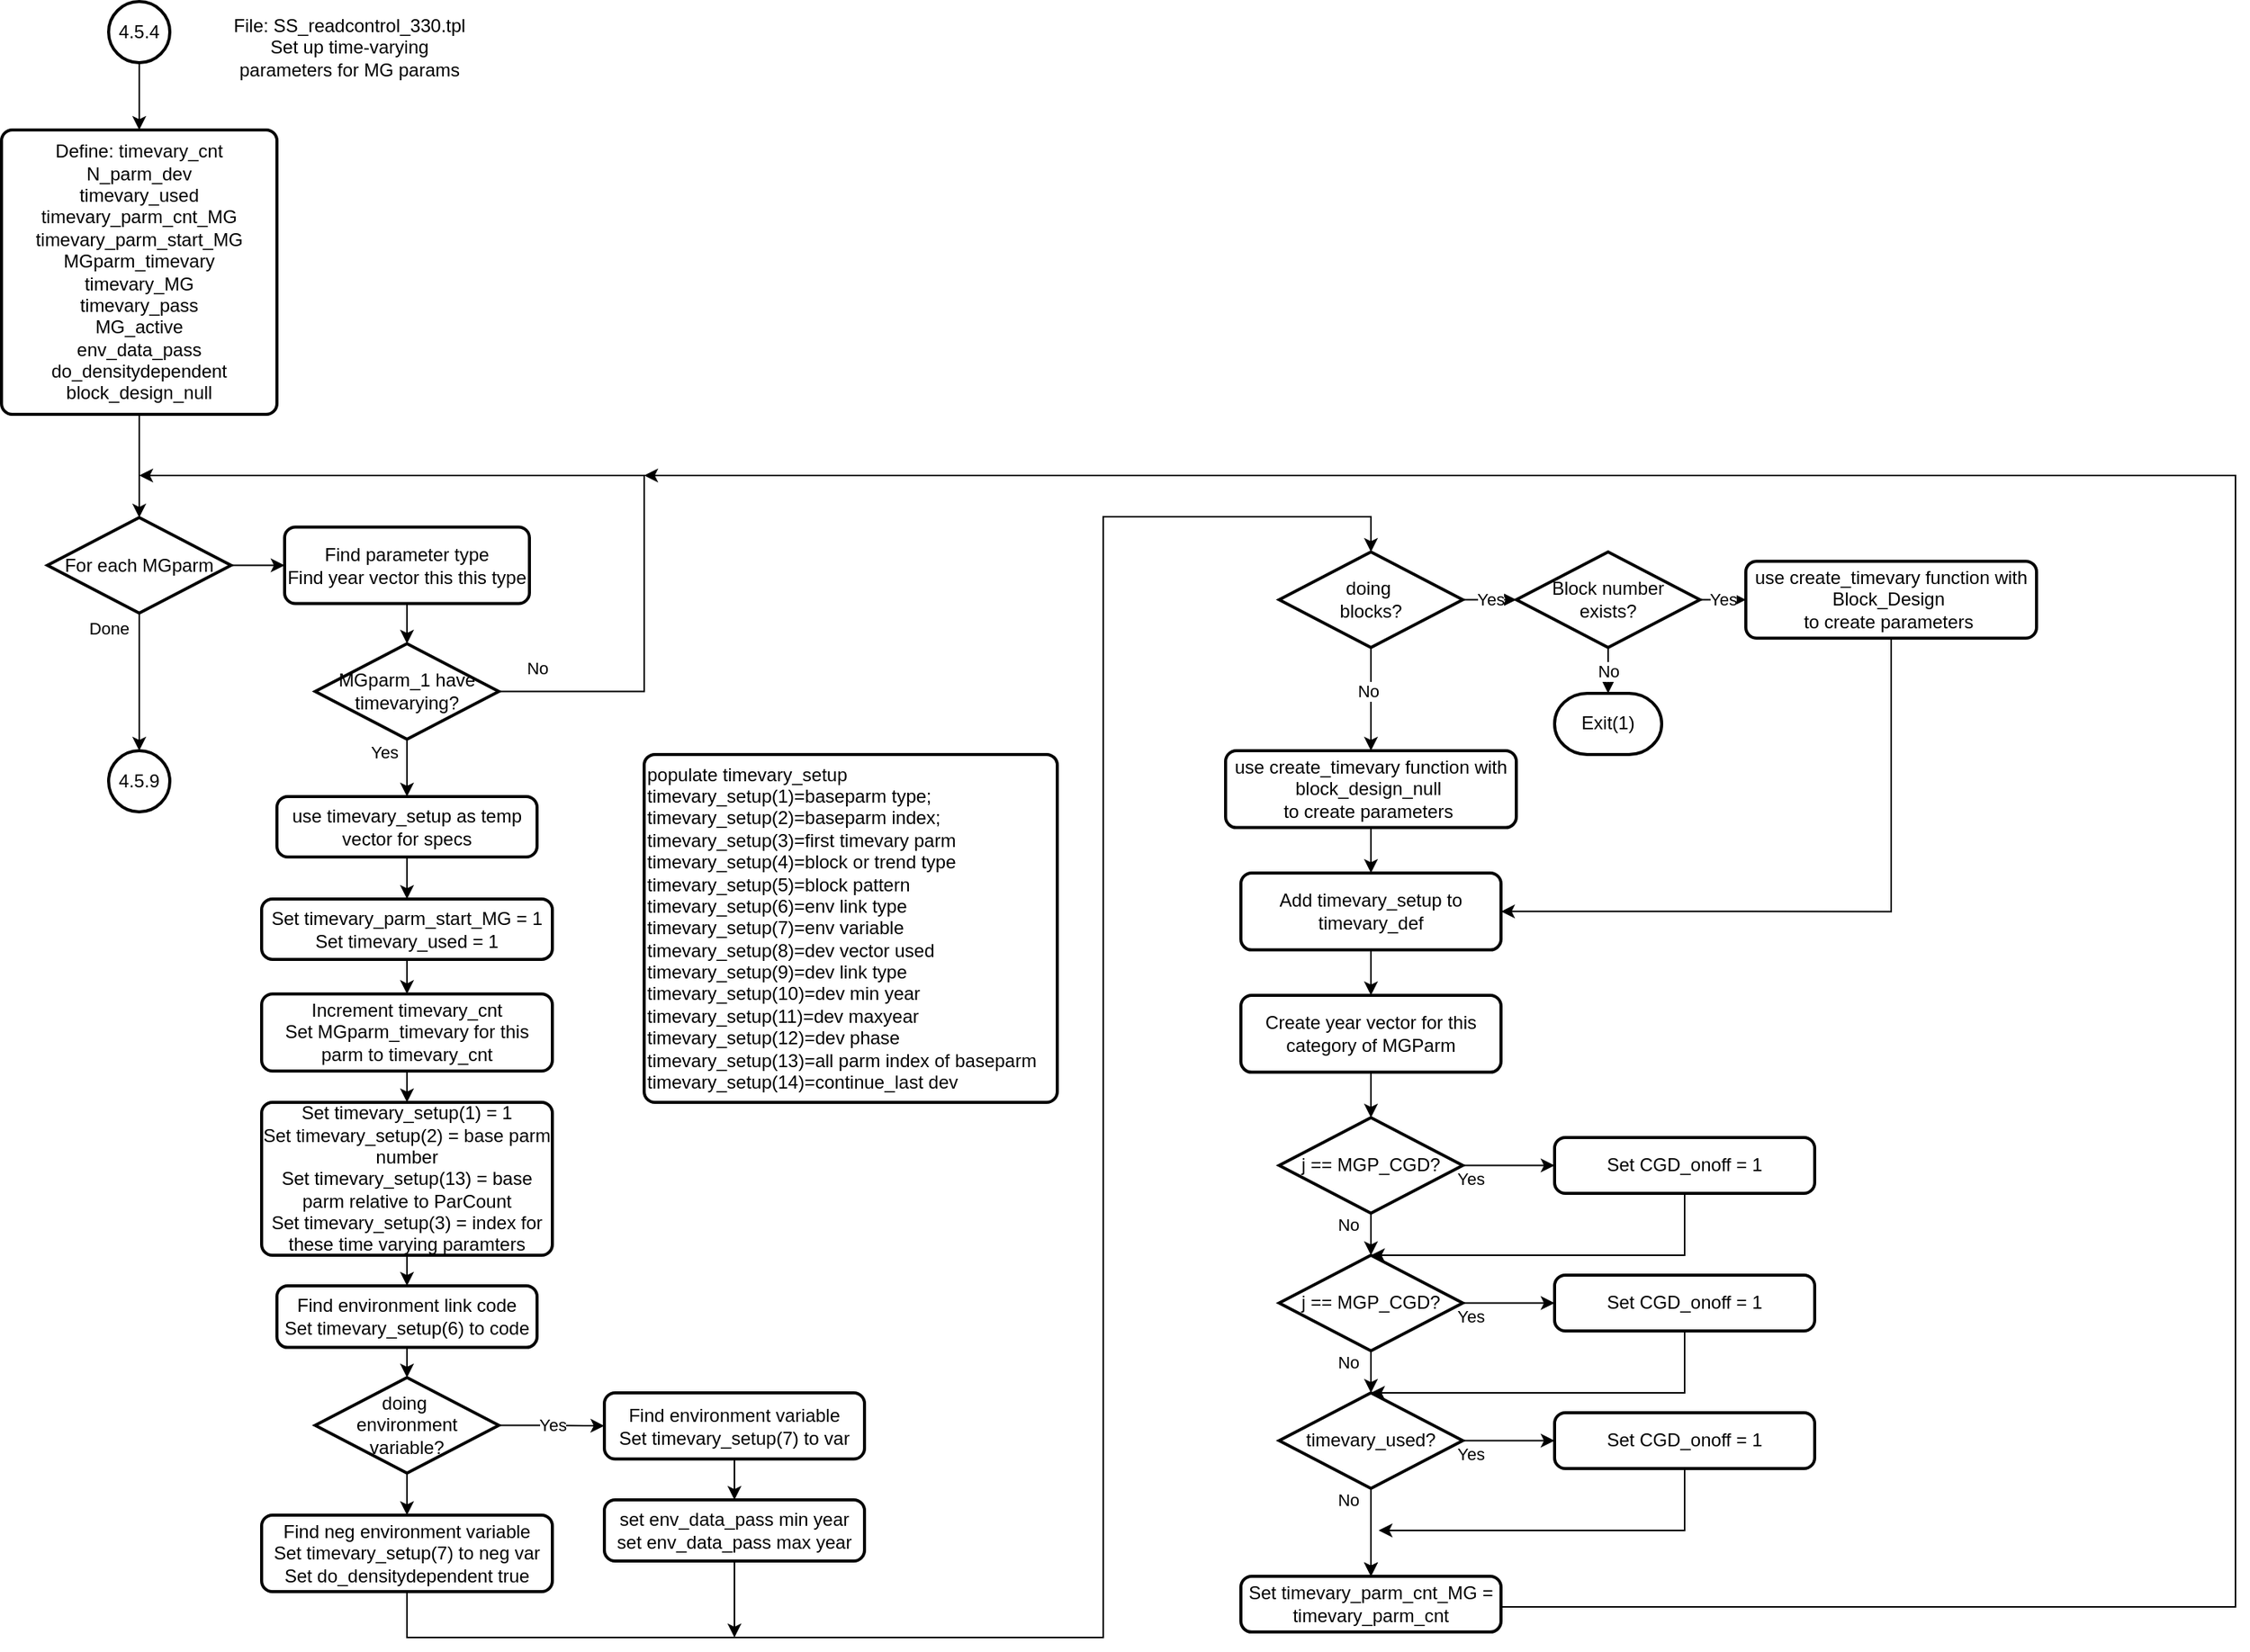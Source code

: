 <mxfile version="13.9.9" type="device"><diagram id="C5RBs43oDa-KdzZeNtuy" name="Page-1"><mxGraphModel dx="1086" dy="1835" grid="1" gridSize="10" guides="1" tooltips="1" connect="1" arrows="1" fold="1" page="1" pageScale="1" pageWidth="827" pageHeight="1169" math="0" shadow="0"><root><mxCell id="WIyWlLk6GJQsqaUBKTNV-0"/><mxCell id="WIyWlLk6GJQsqaUBKTNV-1" parent="WIyWlLk6GJQsqaUBKTNV-0"/><mxCell id="gBp-8HxVzQKSiaOTa8E5-0" style="edgeStyle=orthogonalEdgeStyle;rounded=0;orthogonalLoop=1;jettySize=auto;html=1;" parent="WIyWlLk6GJQsqaUBKTNV-1" source="gBp-8HxVzQKSiaOTa8E5-1" target="rgkPXZ9x3bOtmG_vWyVi-0" edge="1"><mxGeometry relative="1" as="geometry"><mxPoint x="110" y="-1010" as="targetPoint"/></mxGeometry></mxCell><mxCell id="gBp-8HxVzQKSiaOTa8E5-1" value="4.5.4" style="strokeWidth=2;html=1;shape=mxgraph.flowchart.start_2;whiteSpace=wrap;" parent="WIyWlLk6GJQsqaUBKTNV-1" vertex="1"><mxGeometry x="90" y="-1090" width="40" height="40" as="geometry"/></mxCell><mxCell id="gBp-8HxVzQKSiaOTa8E5-4" value="File: SS_readcontrol_330.tpl&lt;br&gt;Set up time-varying parameters for MG params" style="text;html=1;strokeColor=none;fillColor=none;align=center;verticalAlign=middle;whiteSpace=wrap;rounded=0;" parent="WIyWlLk6GJQsqaUBKTNV-1" vertex="1"><mxGeometry x="165" y="-1090" width="165" height="60" as="geometry"/></mxCell><mxCell id="rgkPXZ9x3bOtmG_vWyVi-9" value="No" style="edgeStyle=orthogonalEdgeStyle;rounded=0;orthogonalLoop=1;jettySize=auto;html=1;exitX=1;exitY=0.5;exitDx=0;exitDy=0;exitPerimeter=0;" parent="WIyWlLk6GJQsqaUBKTNV-1" source="gBp-8HxVzQKSiaOTa8E5-60" edge="1"><mxGeometry x="-0.913" y="15" relative="1" as="geometry"><mxPoint x="110" y="-780" as="targetPoint"/><Array as="points"><mxPoint x="440" y="-639"/><mxPoint x="440" y="-780"/></Array><mxPoint as="offset"/></mxGeometry></mxCell><mxCell id="rgkPXZ9x3bOtmG_vWyVi-11" value="Yes" style="edgeStyle=orthogonalEdgeStyle;rounded=0;orthogonalLoop=1;jettySize=auto;html=1;" parent="WIyWlLk6GJQsqaUBKTNV-1" source="gBp-8HxVzQKSiaOTa8E5-60" target="rgkPXZ9x3bOtmG_vWyVi-8" edge="1"><mxGeometry x="-0.605" y="-15" relative="1" as="geometry"><mxPoint as="offset"/></mxGeometry></mxCell><mxCell id="gBp-8HxVzQKSiaOTa8E5-60" value="MGparm_1 have timevarying?" style="strokeWidth=2;html=1;shape=mxgraph.flowchart.decision;whiteSpace=wrap;" parent="WIyWlLk6GJQsqaUBKTNV-1" vertex="1"><mxGeometry x="225" y="-670" width="120" height="62.5" as="geometry"/></mxCell><mxCell id="rgkPXZ9x3bOtmG_vWyVi-0" value="Define: timevary_cnt&lt;br&gt;N_parm_dev&lt;br&gt;timevary_used&lt;br&gt;timevary_parm_cnt_MG&lt;br&gt;timevary_parm_start_MG&lt;br&gt;MGparm_timevary&lt;br&gt;timevary_MG&lt;br&gt;timevary_pass&lt;br&gt;MG_active&lt;br&gt;env_data_pass&lt;br&gt;do_densitydependent&lt;br&gt;block_design_null" style="rounded=1;whiteSpace=wrap;html=1;absoluteArcSize=1;arcSize=14;strokeWidth=2;" parent="WIyWlLk6GJQsqaUBKTNV-1" vertex="1"><mxGeometry x="20" y="-1006.03" width="180" height="186.03" as="geometry"/></mxCell><mxCell id="rgkPXZ9x3bOtmG_vWyVi-2" style="edgeStyle=orthogonalEdgeStyle;rounded=0;orthogonalLoop=1;jettySize=auto;html=1;entryX=0.5;entryY=0;entryDx=0;entryDy=0;entryPerimeter=0;" parent="WIyWlLk6GJQsqaUBKTNV-1" source="rgkPXZ9x3bOtmG_vWyVi-0" target="rgkPXZ9x3bOtmG_vWyVi-5" edge="1"><mxGeometry relative="1" as="geometry"><mxPoint x="205" y="-794.67" as="sourcePoint"/></mxGeometry></mxCell><mxCell id="Gbdc12eCtpD87RgiPHfx-8" style="edgeStyle=orthogonalEdgeStyle;rounded=0;orthogonalLoop=1;jettySize=auto;html=1;entryX=0;entryY=0.5;entryDx=0;entryDy=0;" parent="WIyWlLk6GJQsqaUBKTNV-1" source="rgkPXZ9x3bOtmG_vWyVi-5" target="Gbdc12eCtpD87RgiPHfx-7" edge="1"><mxGeometry relative="1" as="geometry"/></mxCell><mxCell id="MybNfHSkAghkiWJsfuUl-80" value="Done" style="edgeStyle=orthogonalEdgeStyle;rounded=0;orthogonalLoop=1;jettySize=auto;html=1;" parent="WIyWlLk6GJQsqaUBKTNV-1" source="rgkPXZ9x3bOtmG_vWyVi-5" target="Gbdc12eCtpD87RgiPHfx-5" edge="1"><mxGeometry x="-0.778" y="-20" relative="1" as="geometry"><mxPoint as="offset"/></mxGeometry></mxCell><mxCell id="rgkPXZ9x3bOtmG_vWyVi-5" value="For each MGparm" style="strokeWidth=2;html=1;shape=mxgraph.flowchart.decision;whiteSpace=wrap;" parent="WIyWlLk6GJQsqaUBKTNV-1" vertex="1"><mxGeometry x="50" y="-752.48" width="120" height="62.5" as="geometry"/></mxCell><mxCell id="rgkPXZ9x3bOtmG_vWyVi-16" style="edgeStyle=orthogonalEdgeStyle;rounded=0;orthogonalLoop=1;jettySize=auto;html=1;" parent="WIyWlLk6GJQsqaUBKTNV-1" source="rgkPXZ9x3bOtmG_vWyVi-8" target="rgkPXZ9x3bOtmG_vWyVi-14" edge="1"><mxGeometry relative="1" as="geometry"/></mxCell><mxCell id="rgkPXZ9x3bOtmG_vWyVi-8" value="use timevary_setup as temp vector for specs" style="rounded=1;whiteSpace=wrap;html=1;absoluteArcSize=1;arcSize=14;strokeWidth=2;" parent="WIyWlLk6GJQsqaUBKTNV-1" vertex="1"><mxGeometry x="200" y="-570" width="170" height="39.46" as="geometry"/></mxCell><mxCell id="rgkPXZ9x3bOtmG_vWyVi-17" style="edgeStyle=orthogonalEdgeStyle;rounded=0;orthogonalLoop=1;jettySize=auto;html=1;" parent="WIyWlLk6GJQsqaUBKTNV-1" source="rgkPXZ9x3bOtmG_vWyVi-14" target="rgkPXZ9x3bOtmG_vWyVi-15" edge="1"><mxGeometry relative="1" as="geometry"/></mxCell><mxCell id="rgkPXZ9x3bOtmG_vWyVi-14" value="Set timevary_parm_start_MG = 1&lt;br&gt;Set timevary_used = 1" style="rounded=1;whiteSpace=wrap;html=1;absoluteArcSize=1;arcSize=14;strokeWidth=2;" parent="WIyWlLk6GJQsqaUBKTNV-1" vertex="1"><mxGeometry x="190" y="-503.02" width="190" height="39.46" as="geometry"/></mxCell><mxCell id="MybNfHSkAghkiWJsfuUl-12" value="" style="edgeStyle=orthogonalEdgeStyle;rounded=0;orthogonalLoop=1;jettySize=auto;html=1;" parent="WIyWlLk6GJQsqaUBKTNV-1" source="rgkPXZ9x3bOtmG_vWyVi-15" target="MybNfHSkAghkiWJsfuUl-8" edge="1"><mxGeometry relative="1" as="geometry"/></mxCell><mxCell id="rgkPXZ9x3bOtmG_vWyVi-15" value="Increment timevary_cnt&lt;br&gt;Set MGparm_timevary for this parm to timevary_cnt" style="rounded=1;whiteSpace=wrap;html=1;absoluteArcSize=1;arcSize=14;strokeWidth=2;" parent="WIyWlLk6GJQsqaUBKTNV-1" vertex="1"><mxGeometry x="190" y="-440.85" width="190" height="50.31" as="geometry"/></mxCell><mxCell id="Gbdc12eCtpD87RgiPHfx-0" value="populate timevary_setup&amp;nbsp;&lt;br&gt;&lt;div&gt;timevary_setup(1)=baseparm type;&lt;/div&gt;&lt;div&gt;timevary_setup(2)=baseparm index;&lt;/div&gt;&lt;div&gt;timevary_setup(3)=first timevary parm&lt;/div&gt;&lt;div&gt;timevary_setup(4)=block or trend type&lt;/div&gt;&lt;div&gt;timevary_setup(5)=block pattern&lt;/div&gt;&lt;div&gt;timevary_setup(6)=env link type&lt;/div&gt;&lt;div&gt;timevary_setup(7)=env variable&lt;/div&gt;&lt;div&gt;timevary_setup(8)=dev vector used&lt;/div&gt;&lt;div&gt;timevary_setup(9)=dev link type&lt;/div&gt;&lt;div&gt;timevary_setup(10)=dev min year&lt;/div&gt;&lt;div&gt;timevary_setup(11)=dev maxyear&lt;/div&gt;&lt;div&gt;timevary_setup(12)=dev phase&lt;/div&gt;&lt;div&gt;timevary_setup(13)=all parm index of baseparm&lt;/div&gt;&lt;div&gt;timevary_setup(14)=continue_last dev&lt;/div&gt;" style="rounded=1;whiteSpace=wrap;html=1;absoluteArcSize=1;arcSize=14;strokeWidth=2;align=left;" parent="WIyWlLk6GJQsqaUBKTNV-1" vertex="1"><mxGeometry x="440" y="-597.54" width="270" height="227.54" as="geometry"/></mxCell><mxCell id="Gbdc12eCtpD87RgiPHfx-4" style="edgeStyle=orthogonalEdgeStyle;rounded=0;orthogonalLoop=1;jettySize=auto;html=1;" parent="WIyWlLk6GJQsqaUBKTNV-1" source="MybNfHSkAghkiWJsfuUl-33" edge="1"><mxGeometry relative="1" as="geometry"><mxPoint x="440" y="-780" as="targetPoint"/><Array as="points"><mxPoint x="915" y="-40"/><mxPoint x="1480" y="-40"/><mxPoint x="1480" y="-780"/></Array></mxGeometry></mxCell><mxCell id="MybNfHSkAghkiWJsfuUl-35" style="edgeStyle=orthogonalEdgeStyle;rounded=0;orthogonalLoop=1;jettySize=auto;html=1;entryX=0.5;entryY=0;entryDx=0;entryDy=0;" parent="WIyWlLk6GJQsqaUBKTNV-1" source="Gbdc12eCtpD87RgiPHfx-2" target="MybNfHSkAghkiWJsfuUl-24" edge="1"><mxGeometry relative="1" as="geometry"/></mxCell><mxCell id="Gbdc12eCtpD87RgiPHfx-2" value="Add timevary_setup to timevary_def" style="rounded=1;whiteSpace=wrap;html=1;absoluteArcSize=1;arcSize=14;strokeWidth=2;" parent="WIyWlLk6GJQsqaUBKTNV-1" vertex="1"><mxGeometry x="830" y="-520" width="170" height="50.31" as="geometry"/></mxCell><mxCell id="Gbdc12eCtpD87RgiPHfx-5" value="4.5.9" style="strokeWidth=2;html=1;shape=mxgraph.flowchart.start_2;whiteSpace=wrap;" parent="WIyWlLk6GJQsqaUBKTNV-1" vertex="1"><mxGeometry x="90" y="-600" width="40" height="40" as="geometry"/></mxCell><mxCell id="Gbdc12eCtpD87RgiPHfx-9" style="edgeStyle=orthogonalEdgeStyle;rounded=0;orthogonalLoop=1;jettySize=auto;html=1;exitX=0.5;exitY=1;exitDx=0;exitDy=0;" parent="WIyWlLk6GJQsqaUBKTNV-1" source="Gbdc12eCtpD87RgiPHfx-7" target="gBp-8HxVzQKSiaOTa8E5-60" edge="1"><mxGeometry relative="1" as="geometry"/></mxCell><mxCell id="Gbdc12eCtpD87RgiPHfx-7" value="Find parameter type&lt;br&gt;Find year vector this this type" style="rounded=1;whiteSpace=wrap;html=1;absoluteArcSize=1;arcSize=14;strokeWidth=2;" parent="WIyWlLk6GJQsqaUBKTNV-1" vertex="1"><mxGeometry x="205" y="-746.23" width="160" height="50" as="geometry"/></mxCell><mxCell id="MybNfHSkAghkiWJsfuUl-1" value="Yes" style="edgeStyle=orthogonalEdgeStyle;rounded=0;orthogonalLoop=1;jettySize=auto;html=1;" parent="WIyWlLk6GJQsqaUBKTNV-1" source="Gbdc12eCtpD87RgiPHfx-10" target="MybNfHSkAghkiWJsfuUl-0" edge="1"><mxGeometry relative="1" as="geometry"/></mxCell><mxCell id="MybNfHSkAghkiWJsfuUl-7" style="edgeStyle=orthogonalEdgeStyle;rounded=0;orthogonalLoop=1;jettySize=auto;html=1;" parent="WIyWlLk6GJQsqaUBKTNV-1" source="Gbdc12eCtpD87RgiPHfx-10" target="MybNfHSkAghkiWJsfuUl-6" edge="1"><mxGeometry relative="1" as="geometry"/></mxCell><mxCell id="Gbdc12eCtpD87RgiPHfx-10" value="doing&amp;nbsp;&lt;span style=&quot;color: rgba(0 , 0 , 0 , 0) ; font-family: monospace ; font-size: 0px&quot;&gt;%3CmxGraphModel%3E%3Croot%3E%3CmxCell%20id%3D%220%22%2F%3E%3CmxCell%20id%3D%221%22%20parent%3D%220%22%2F%3E%3CmxCell%20id%3D%222%22%20value%3D%22MGparm_1%20have%20timevarying%3F%22%20style%3D%22strokeWidth%3D2%3Bhtml%3D1%3Bshape%3Dmxgraph.flowchart.decision%3BwhiteSpace%3Dwrap%3B%22%20vertex%3D%221%22%20parent%3D%221%22%3E%3CmxGeometry%20x%3D%22225%22%20y%3D%22-670%22%20width%3D%22120%22%20height%3D%2262.5%22%20as%3D%22geometry%22%2F%3E%3C%2FmxCell%3E%3C%2Froot%3E%3C%2FmxGraphModel%3E&lt;/span&gt;&lt;br&gt;environment variable?" style="strokeWidth=2;html=1;shape=mxgraph.flowchart.decision;whiteSpace=wrap;" parent="WIyWlLk6GJQsqaUBKTNV-1" vertex="1"><mxGeometry x="225" y="-190" width="120" height="62.5" as="geometry"/></mxCell><mxCell id="MybNfHSkAghkiWJsfuUl-18" value="Yes" style="edgeStyle=orthogonalEdgeStyle;rounded=0;orthogonalLoop=1;jettySize=auto;html=1;" parent="WIyWlLk6GJQsqaUBKTNV-1" source="Gbdc12eCtpD87RgiPHfx-11" edge="1"><mxGeometry relative="1" as="geometry"><mxPoint x="1010" y="-698.714" as="targetPoint"/></mxGeometry></mxCell><mxCell id="MybNfHSkAghkiWJsfuUl-20" style="edgeStyle=orthogonalEdgeStyle;rounded=0;orthogonalLoop=1;jettySize=auto;html=1;" parent="WIyWlLk6GJQsqaUBKTNV-1" source="Gbdc12eCtpD87RgiPHfx-11" target="MybNfHSkAghkiWJsfuUl-19" edge="1"><mxGeometry relative="1" as="geometry"/></mxCell><mxCell id="MybNfHSkAghkiWJsfuUl-23" value="No" style="edgeLabel;html=1;align=center;verticalAlign=middle;resizable=0;points=[];" parent="MybNfHSkAghkiWJsfuUl-20" vertex="1" connectable="0"><mxGeometry x="-0.163" y="-2" relative="1" as="geometry"><mxPoint as="offset"/></mxGeometry></mxCell><mxCell id="Gbdc12eCtpD87RgiPHfx-11" value="doing&amp;nbsp;&lt;span style=&quot;color: rgba(0 , 0 , 0 , 0) ; font-family: monospace ; font-size: 0px&quot;&gt;%3CmxGraphModel%3E%3Croot%3E%3CmxCell%20id%3D%220%22%2F%3E%3CmxCell%20id%3D%221%22%20parent%3D%220%22%2F%3E%3CmxCell%20id%3D%222%22%20value%3D%22MGparm_1%20have%20timevarying%3F%22%20style%3D%22strokeWidth%3D2%3Bhtml%3D1%3Bshape%3Dmxgraph.flowchart.decision%3BwhiteSpace%3Dwrap%3B%22%20vertex%3D%221%22%20parent%3D%221%22%3E%3CmxGeometry%20x%3D%22225%22%20y%3D%22-670%22%20width%3D%22120%22%20height%3D%2262.5%22%20as%3D%22geometry%22%2F%3E%3C%2FmxCell%3E%3C%2Froot%3E%3C%2FmxGraphModel%3E&lt;/span&gt;&lt;br&gt;blocks?" style="strokeWidth=2;html=1;shape=mxgraph.flowchart.decision;whiteSpace=wrap;" parent="WIyWlLk6GJQsqaUBKTNV-1" vertex="1"><mxGeometry x="855" y="-730" width="120" height="62.5" as="geometry"/></mxCell><mxCell id="MybNfHSkAghkiWJsfuUl-3" style="edgeStyle=orthogonalEdgeStyle;rounded=0;orthogonalLoop=1;jettySize=auto;html=1;entryX=0.5;entryY=0;entryDx=0;entryDy=0;" parent="WIyWlLk6GJQsqaUBKTNV-1" source="MybNfHSkAghkiWJsfuUl-0" target="MybNfHSkAghkiWJsfuUl-2" edge="1"><mxGeometry relative="1" as="geometry"/></mxCell><mxCell id="MybNfHSkAghkiWJsfuUl-0" value="Find environment variable&lt;br&gt;Set timevary_setup(7) to var" style="rounded=1;whiteSpace=wrap;html=1;absoluteArcSize=1;arcSize=14;strokeWidth=2;" parent="WIyWlLk6GJQsqaUBKTNV-1" vertex="1"><mxGeometry x="414" y="-180" width="170" height="43.2" as="geometry"/></mxCell><mxCell id="MybNfHSkAghkiWJsfuUl-14" style="edgeStyle=orthogonalEdgeStyle;rounded=0;orthogonalLoop=1;jettySize=auto;html=1;" parent="WIyWlLk6GJQsqaUBKTNV-1" source="MybNfHSkAghkiWJsfuUl-2" edge="1"><mxGeometry relative="1" as="geometry"><mxPoint x="499" y="-20" as="targetPoint"/></mxGeometry></mxCell><mxCell id="MybNfHSkAghkiWJsfuUl-2" value="&lt;span&gt;set env_data_pass min year&lt;/span&gt;&lt;br&gt;&lt;span&gt;set env_data_pass max year&lt;/span&gt;" style="rounded=1;whiteSpace=wrap;html=1;absoluteArcSize=1;arcSize=14;strokeWidth=2;" parent="WIyWlLk6GJQsqaUBKTNV-1" vertex="1"><mxGeometry x="414" y="-110" width="170" height="40" as="geometry"/></mxCell><mxCell id="MybNfHSkAghkiWJsfuUl-5" style="edgeStyle=orthogonalEdgeStyle;rounded=0;orthogonalLoop=1;jettySize=auto;html=1;" parent="WIyWlLk6GJQsqaUBKTNV-1" source="MybNfHSkAghkiWJsfuUl-4" target="Gbdc12eCtpD87RgiPHfx-10" edge="1"><mxGeometry relative="1" as="geometry"/></mxCell><mxCell id="MybNfHSkAghkiWJsfuUl-4" value="Find environment link code&lt;br&gt;Set timevary_setup(6) to code" style="rounded=1;whiteSpace=wrap;html=1;absoluteArcSize=1;arcSize=14;strokeWidth=2;" parent="WIyWlLk6GJQsqaUBKTNV-1" vertex="1"><mxGeometry x="200" y="-250" width="170" height="40.31" as="geometry"/></mxCell><mxCell id="MybNfHSkAghkiWJsfuUl-13" style="edgeStyle=orthogonalEdgeStyle;rounded=0;orthogonalLoop=1;jettySize=auto;html=1;entryX=0.5;entryY=0;entryDx=0;entryDy=0;entryPerimeter=0;" parent="WIyWlLk6GJQsqaUBKTNV-1" source="MybNfHSkAghkiWJsfuUl-6" target="Gbdc12eCtpD87RgiPHfx-11" edge="1"><mxGeometry relative="1" as="geometry"><Array as="points"><mxPoint x="285" y="-20"/><mxPoint x="740" y="-20"/><mxPoint x="740" y="-753"/><mxPoint x="915" y="-753"/></Array></mxGeometry></mxCell><mxCell id="MybNfHSkAghkiWJsfuUl-6" value="Find neg environment variable&lt;br&gt;Set timevary_setup(7) to neg var&lt;br&gt;Set do_densitydependent true" style="rounded=1;whiteSpace=wrap;html=1;absoluteArcSize=1;arcSize=14;strokeWidth=2;" parent="WIyWlLk6GJQsqaUBKTNV-1" vertex="1"><mxGeometry x="190" y="-100" width="190" height="50" as="geometry"/></mxCell><mxCell id="MybNfHSkAghkiWJsfuUl-9" value="" style="edgeStyle=orthogonalEdgeStyle;rounded=0;orthogonalLoop=1;jettySize=auto;html=1;" parent="WIyWlLk6GJQsqaUBKTNV-1" source="MybNfHSkAghkiWJsfuUl-8" target="MybNfHSkAghkiWJsfuUl-4" edge="1"><mxGeometry relative="1" as="geometry"/></mxCell><mxCell id="MybNfHSkAghkiWJsfuUl-8" value="Set timevary_setup(1) = 1&lt;br&gt;Set timevary_setup(2) = base parm number&lt;br&gt;Set timevary_setup(13) = base parm relative to ParCount&lt;br&gt;Set timevary_setup(3) = index for these time varying paramters" style="rounded=1;whiteSpace=wrap;html=1;absoluteArcSize=1;arcSize=14;strokeWidth=2;" parent="WIyWlLk6GJQsqaUBKTNV-1" vertex="1"><mxGeometry x="190" y="-370" width="190" height="100" as="geometry"/></mxCell><mxCell id="MybNfHSkAghkiWJsfuUl-17" value="No" style="edgeStyle=orthogonalEdgeStyle;rounded=0;orthogonalLoop=1;jettySize=auto;html=1;entryX=0.5;entryY=0;entryDx=0;entryDy=0;entryPerimeter=0;" parent="WIyWlLk6GJQsqaUBKTNV-1" source="MybNfHSkAghkiWJsfuUl-15" target="MybNfHSkAghkiWJsfuUl-16" edge="1"><mxGeometry relative="1" as="geometry"/></mxCell><mxCell id="MybNfHSkAghkiWJsfuUl-22" value="Yes" style="edgeStyle=orthogonalEdgeStyle;rounded=0;orthogonalLoop=1;jettySize=auto;html=1;" parent="WIyWlLk6GJQsqaUBKTNV-1" source="MybNfHSkAghkiWJsfuUl-15" target="MybNfHSkAghkiWJsfuUl-21" edge="1"><mxGeometry relative="1" as="geometry"/></mxCell><mxCell id="MybNfHSkAghkiWJsfuUl-15" value="Block number &lt;br&gt;exists?" style="strokeWidth=2;html=1;shape=mxgraph.flowchart.decision;whiteSpace=wrap;" parent="WIyWlLk6GJQsqaUBKTNV-1" vertex="1"><mxGeometry x="1010" y="-730" width="120" height="62.5" as="geometry"/></mxCell><mxCell id="MybNfHSkAghkiWJsfuUl-16" value="Exit(1)" style="strokeWidth=2;html=1;shape=mxgraph.flowchart.terminator;whiteSpace=wrap;" parent="WIyWlLk6GJQsqaUBKTNV-1" vertex="1"><mxGeometry x="1035" y="-637.54" width="70" height="40" as="geometry"/></mxCell><mxCell id="MybNfHSkAghkiWJsfuUl-25" style="edgeStyle=orthogonalEdgeStyle;rounded=0;orthogonalLoop=1;jettySize=auto;html=1;" parent="WIyWlLk6GJQsqaUBKTNV-1" source="MybNfHSkAghkiWJsfuUl-19" target="Gbdc12eCtpD87RgiPHfx-2" edge="1"><mxGeometry relative="1" as="geometry"/></mxCell><mxCell id="MybNfHSkAghkiWJsfuUl-19" value="use create_timevary function with block_design_null&amp;nbsp;&lt;span style=&quot;color: rgba(0 , 0 , 0 , 0) ; font-family: monospace ; font-size: 0px&quot;&gt;%3CmxGraphModel%3E%3Croot%3E%3CmxCell%20id%3D%220%22%2F%3E%3CmxCell%20id%3D%221%22%20parent%3D%220%22%2F%3E%3CmxCell%20id%3D%222%22%20value%3D%22doing%26amp%3Bnbsp%3B%26lt%3Bspan%20style%3D%26quot%3Bcolor%3A%20rgba(0%20%2C%200%20%2C%200%20%2C%200)%20%3B%20font-family%3A%20monospace%20%3B%20font-size%3A%200px%26quot%3B%26gt%3B%253CmxGraphModel%253E%253Croot%253E%253CmxCell%2520id%253D%25220%2522%252F%253E%253CmxCell%2520id%253D%25221%2522%2520parent%253D%25220%2522%252F%253E%253CmxCell%2520id%253D%25222%2522%2520value%253D%2522MGparm_1%2520have%2520timevarying%253F%2522%2520style%253D%2522strokeWidth%253D2%253Bhtml%253D1%253Bshape%253Dmxgraph.flowchart.decision%253BwhiteSpace%253Dwrap%253B%2522%2520vertex%253D%25221%2522%2520parent%253D%25221%2522%253E%253CmxGeometry%2520x%253D%2522225%2522%2520y%253D%2522-670%2522%2520width%253D%2522120%2522%2520height%253D%252262.5%2522%2520as%253D%2522geometry%2522%252F%253E%253C%252FmxCell%253E%253C%252Froot%253E%253C%252FmxGraphModel%253E%26lt%3B%2Fspan%26gt%3B%26lt%3Bbr%26gt%3Bblocks%3F%22%20style%3D%22strokeWidth%3D2%3Bhtml%3D1%3Bshape%3Dmxgraph.flowchart.decision%3BwhiteSpace%3Dwrap%3B%22%20vertex%3D%221%22%20parent%3D%221%22%3E%3CmxGeometry%20x%3D%22855%22%20y%3D%22-730%22%20width%3D%22120%22%20height%3D%2262.5%22%20as%3D%22geometry%22%2F%3E%3C%2FmxCell%3E%3C%2Froot%3E%3C%2FmxGraphModel%3E&lt;/span&gt;&lt;br&gt;to create parameters&amp;nbsp;" style="rounded=1;whiteSpace=wrap;html=1;absoluteArcSize=1;arcSize=14;strokeWidth=2;" parent="WIyWlLk6GJQsqaUBKTNV-1" vertex="1"><mxGeometry x="820" y="-600" width="190" height="50.31" as="geometry"/></mxCell><mxCell id="MybNfHSkAghkiWJsfuUl-27" style="edgeStyle=orthogonalEdgeStyle;rounded=0;orthogonalLoop=1;jettySize=auto;html=1;entryX=1;entryY=0.5;entryDx=0;entryDy=0;" parent="WIyWlLk6GJQsqaUBKTNV-1" source="MybNfHSkAghkiWJsfuUl-21" target="Gbdc12eCtpD87RgiPHfx-2" edge="1"><mxGeometry relative="1" as="geometry"><Array as="points"><mxPoint x="1255" y="-495"/></Array></mxGeometry></mxCell><mxCell id="MybNfHSkAghkiWJsfuUl-21" value="use create_timevary function with Block_Design&amp;nbsp;&lt;span style=&quot;color: rgba(0 , 0 , 0 , 0) ; font-family: monospace ; font-size: 0px&quot;&gt;%3CmxGraphModel%3E%3Croot%3E%3CmxCell%20id%3D%220%22%2F%3E%3CmxCell%20id%3D%221%22%20parent%3D%220%22%2F%3E%3CmxCell%20id%3D%222%22%20value%3D%22doing%26amp%3Bnbsp%3B%26lt%3Bspan%20style%3D%26quot%3Bcolor%3A%20rgba(0%20%2C%200%20%2C%200%20%2C%200)%20%3B%20font-family%3A%20monospace%20%3B%20font-size%3A%200px%26quot%3B%26gt%3B%253CmxGraphModel%253E%253Croot%253E%253CmxCell%2520id%253D%25220%2522%252F%253E%253CmxCell%2520id%253D%25221%2522%2520parent%253D%25220%2522%252F%253E%253CmxCell%2520id%253D%25222%2522%2520value%253D%2522MGparm_1%2520have%2520timevarying%253F%2522%2520style%253D%2522strokeWidth%253D2%253Bhtml%253D1%253Bshape%253Dmxgraph.flowchart.decision%253BwhiteSpace%253Dwrap%253B%2522%2520vertex%253D%25221%2522%2520parent%253D%25221%2522%253E%253CmxGeometry%2520x%253D%2522225%2522%2520y%253D%2522-670%2522%2520width%253D%2522120%2522%2520height%253D%252262.5%2522%2520as%253D%2522geometry%2522%252F%253E%253C%252FmxCell%253E%253C%252Froot%253E%253C%252FmxGraphModel%253E%26lt%3B%2Fspan%26gt%3B%26lt%3Bbr%26gt%3Bblocks%3F%22%20style%3D%22strokeWidth%3D2%3Bhtml%3D1%3Bshape%3Dmxgraph.flowchart.decision%3BwhiteSpace%3Dwrap%3B%22%20vertex%3D%221%22%20parent%3D%221%22%3E%3CmxGeometry%20x%3D%22855%22%20y%3D%22-730%22%20width%3D%22120%22%20height%3D%2262.5%22%20as%3D%22geometry%22%2F%3E%3C%2FmxCell%3E%3C%2Froot%3E%3C%2FmxGraphModel%3E&lt;/span&gt;&lt;br&gt;to create parameters&amp;nbsp;" style="rounded=1;whiteSpace=wrap;html=1;absoluteArcSize=1;arcSize=14;strokeWidth=2;" parent="WIyWlLk6GJQsqaUBKTNV-1" vertex="1"><mxGeometry x="1160" y="-723.91" width="190" height="50.31" as="geometry"/></mxCell><mxCell id="MybNfHSkAghkiWJsfuUl-36" value="" style="edgeStyle=orthogonalEdgeStyle;rounded=0;orthogonalLoop=1;jettySize=auto;html=1;" parent="WIyWlLk6GJQsqaUBKTNV-1" source="MybNfHSkAghkiWJsfuUl-24" target="MybNfHSkAghkiWJsfuUl-28" edge="1"><mxGeometry relative="1" as="geometry"/></mxCell><mxCell id="MybNfHSkAghkiWJsfuUl-24" value="Create year vector for this category of MGParm" style="rounded=1;whiteSpace=wrap;html=1;absoluteArcSize=1;arcSize=14;strokeWidth=2;" parent="WIyWlLk6GJQsqaUBKTNV-1" vertex="1"><mxGeometry x="830" y="-440" width="170" height="50.31" as="geometry"/></mxCell><mxCell id="MybNfHSkAghkiWJsfuUl-44" style="edgeStyle=orthogonalEdgeStyle;rounded=0;orthogonalLoop=1;jettySize=auto;html=1;entryX=0.5;entryY=0;entryDx=0;entryDy=0;entryPerimeter=0;" parent="WIyWlLk6GJQsqaUBKTNV-1" source="MybNfHSkAghkiWJsfuUl-26" target="MybNfHSkAghkiWJsfuUl-30" edge="1"><mxGeometry relative="1" as="geometry"><Array as="points"><mxPoint x="1120" y="-270"/></Array></mxGeometry></mxCell><mxCell id="MybNfHSkAghkiWJsfuUl-26" value="Set CGD_onoff = 1" style="rounded=1;whiteSpace=wrap;html=1;absoluteArcSize=1;arcSize=14;strokeWidth=2;" parent="WIyWlLk6GJQsqaUBKTNV-1" vertex="1"><mxGeometry x="1035" y="-346.95" width="170" height="36.41" as="geometry"/></mxCell><mxCell id="MybNfHSkAghkiWJsfuUl-38" value="Yes" style="edgeStyle=orthogonalEdgeStyle;rounded=0;orthogonalLoop=1;jettySize=auto;html=1;" parent="WIyWlLk6GJQsqaUBKTNV-1" source="MybNfHSkAghkiWJsfuUl-28" target="MybNfHSkAghkiWJsfuUl-26" edge="1"><mxGeometry x="-0.834" y="-9" relative="1" as="geometry"><mxPoint as="offset"/></mxGeometry></mxCell><mxCell id="MybNfHSkAghkiWJsfuUl-42" value="No" style="edgeStyle=orthogonalEdgeStyle;rounded=0;orthogonalLoop=1;jettySize=auto;html=1;" parent="WIyWlLk6GJQsqaUBKTNV-1" source="MybNfHSkAghkiWJsfuUl-28" target="MybNfHSkAghkiWJsfuUl-30" edge="1"><mxGeometry x="0.238" y="-15" relative="1" as="geometry"><mxPoint as="offset"/></mxGeometry></mxCell><mxCell id="MybNfHSkAghkiWJsfuUl-28" value="j == MGP_CGD?" style="strokeWidth=2;html=1;shape=mxgraph.flowchart.decision;whiteSpace=wrap;" parent="WIyWlLk6GJQsqaUBKTNV-1" vertex="1"><mxGeometry x="855" y="-360" width="120" height="62.5" as="geometry"/></mxCell><mxCell id="MybNfHSkAghkiWJsfuUl-45" style="edgeStyle=orthogonalEdgeStyle;rounded=0;orthogonalLoop=1;jettySize=auto;html=1;entryX=0.5;entryY=0;entryDx=0;entryDy=0;entryPerimeter=0;" parent="WIyWlLk6GJQsqaUBKTNV-1" source="MybNfHSkAghkiWJsfuUl-29" target="MybNfHSkAghkiWJsfuUl-32" edge="1"><mxGeometry relative="1" as="geometry"><Array as="points"><mxPoint x="1120" y="-180"/></Array></mxGeometry></mxCell><mxCell id="MybNfHSkAghkiWJsfuUl-29" value="Set CGD_onoff = 1" style="rounded=1;whiteSpace=wrap;html=1;absoluteArcSize=1;arcSize=14;strokeWidth=2;" parent="WIyWlLk6GJQsqaUBKTNV-1" vertex="1"><mxGeometry x="1035" y="-256.95" width="170" height="36.41" as="geometry"/></mxCell><mxCell id="MybNfHSkAghkiWJsfuUl-39" value="Yes" style="edgeStyle=orthogonalEdgeStyle;rounded=0;orthogonalLoop=1;jettySize=auto;html=1;" parent="WIyWlLk6GJQsqaUBKTNV-1" source="MybNfHSkAghkiWJsfuUl-30" target="MybNfHSkAghkiWJsfuUl-29" edge="1"><mxGeometry x="-0.834" y="-9" relative="1" as="geometry"><mxPoint as="offset"/></mxGeometry></mxCell><mxCell id="MybNfHSkAghkiWJsfuUl-43" value="No" style="edgeStyle=orthogonalEdgeStyle;rounded=0;orthogonalLoop=1;jettySize=auto;html=1;" parent="WIyWlLk6GJQsqaUBKTNV-1" source="MybNfHSkAghkiWJsfuUl-30" target="MybNfHSkAghkiWJsfuUl-32" edge="1"><mxGeometry x="0.238" y="-15" relative="1" as="geometry"><mxPoint as="offset"/></mxGeometry></mxCell><mxCell id="MybNfHSkAghkiWJsfuUl-30" value="j == MGP_CGD?" style="strokeWidth=2;html=1;shape=mxgraph.flowchart.decision;whiteSpace=wrap;" parent="WIyWlLk6GJQsqaUBKTNV-1" vertex="1"><mxGeometry x="855" y="-270" width="120" height="62.5" as="geometry"/></mxCell><mxCell id="MybNfHSkAghkiWJsfuUl-46" style="edgeStyle=orthogonalEdgeStyle;rounded=0;orthogonalLoop=1;jettySize=auto;html=1;" parent="WIyWlLk6GJQsqaUBKTNV-1" source="MybNfHSkAghkiWJsfuUl-31" edge="1"><mxGeometry relative="1" as="geometry"><mxPoint x="920" y="-90" as="targetPoint"/><Array as="points"><mxPoint x="1120" y="-90"/><mxPoint x="920" y="-90"/></Array></mxGeometry></mxCell><mxCell id="MybNfHSkAghkiWJsfuUl-31" value="Set CGD_onoff = 1" style="rounded=1;whiteSpace=wrap;html=1;absoluteArcSize=1;arcSize=14;strokeWidth=2;" parent="WIyWlLk6GJQsqaUBKTNV-1" vertex="1"><mxGeometry x="1035" y="-166.95" width="170" height="36.41" as="geometry"/></mxCell><mxCell id="MybNfHSkAghkiWJsfuUl-34" style="edgeStyle=orthogonalEdgeStyle;rounded=0;orthogonalLoop=1;jettySize=auto;html=1;entryX=0.5;entryY=0;entryDx=0;entryDy=0;" parent="WIyWlLk6GJQsqaUBKTNV-1" source="MybNfHSkAghkiWJsfuUl-32" target="MybNfHSkAghkiWJsfuUl-33" edge="1"><mxGeometry relative="1" as="geometry"/></mxCell><mxCell id="MybNfHSkAghkiWJsfuUl-40" value="Yes" style="edgeStyle=orthogonalEdgeStyle;rounded=0;orthogonalLoop=1;jettySize=auto;html=1;" parent="WIyWlLk6GJQsqaUBKTNV-1" source="MybNfHSkAghkiWJsfuUl-32" target="MybNfHSkAghkiWJsfuUl-31" edge="1"><mxGeometry x="-0.834" y="-9" relative="1" as="geometry"><mxPoint as="offset"/></mxGeometry></mxCell><mxCell id="MybNfHSkAghkiWJsfuUl-41" value="No" style="edgeStyle=orthogonalEdgeStyle;rounded=0;orthogonalLoop=1;jettySize=auto;html=1;" parent="WIyWlLk6GJQsqaUBKTNV-1" source="MybNfHSkAghkiWJsfuUl-32" target="MybNfHSkAghkiWJsfuUl-33" edge="1"><mxGeometry x="-0.739" y="-15" relative="1" as="geometry"><mxPoint as="offset"/></mxGeometry></mxCell><mxCell id="MybNfHSkAghkiWJsfuUl-32" value="timevary_used?" style="strokeWidth=2;html=1;shape=mxgraph.flowchart.decision;whiteSpace=wrap;" parent="WIyWlLk6GJQsqaUBKTNV-1" vertex="1"><mxGeometry x="855" y="-180" width="120" height="62.5" as="geometry"/></mxCell><mxCell id="MybNfHSkAghkiWJsfuUl-33" value="Set timevary_parm_cnt_MG = timevary_parm_cnt" style="rounded=1;whiteSpace=wrap;html=1;absoluteArcSize=1;arcSize=14;strokeWidth=2;" parent="WIyWlLk6GJQsqaUBKTNV-1" vertex="1"><mxGeometry x="830" y="-60.0" width="170" height="36.41" as="geometry"/></mxCell></root></mxGraphModel></diagram></mxfile>